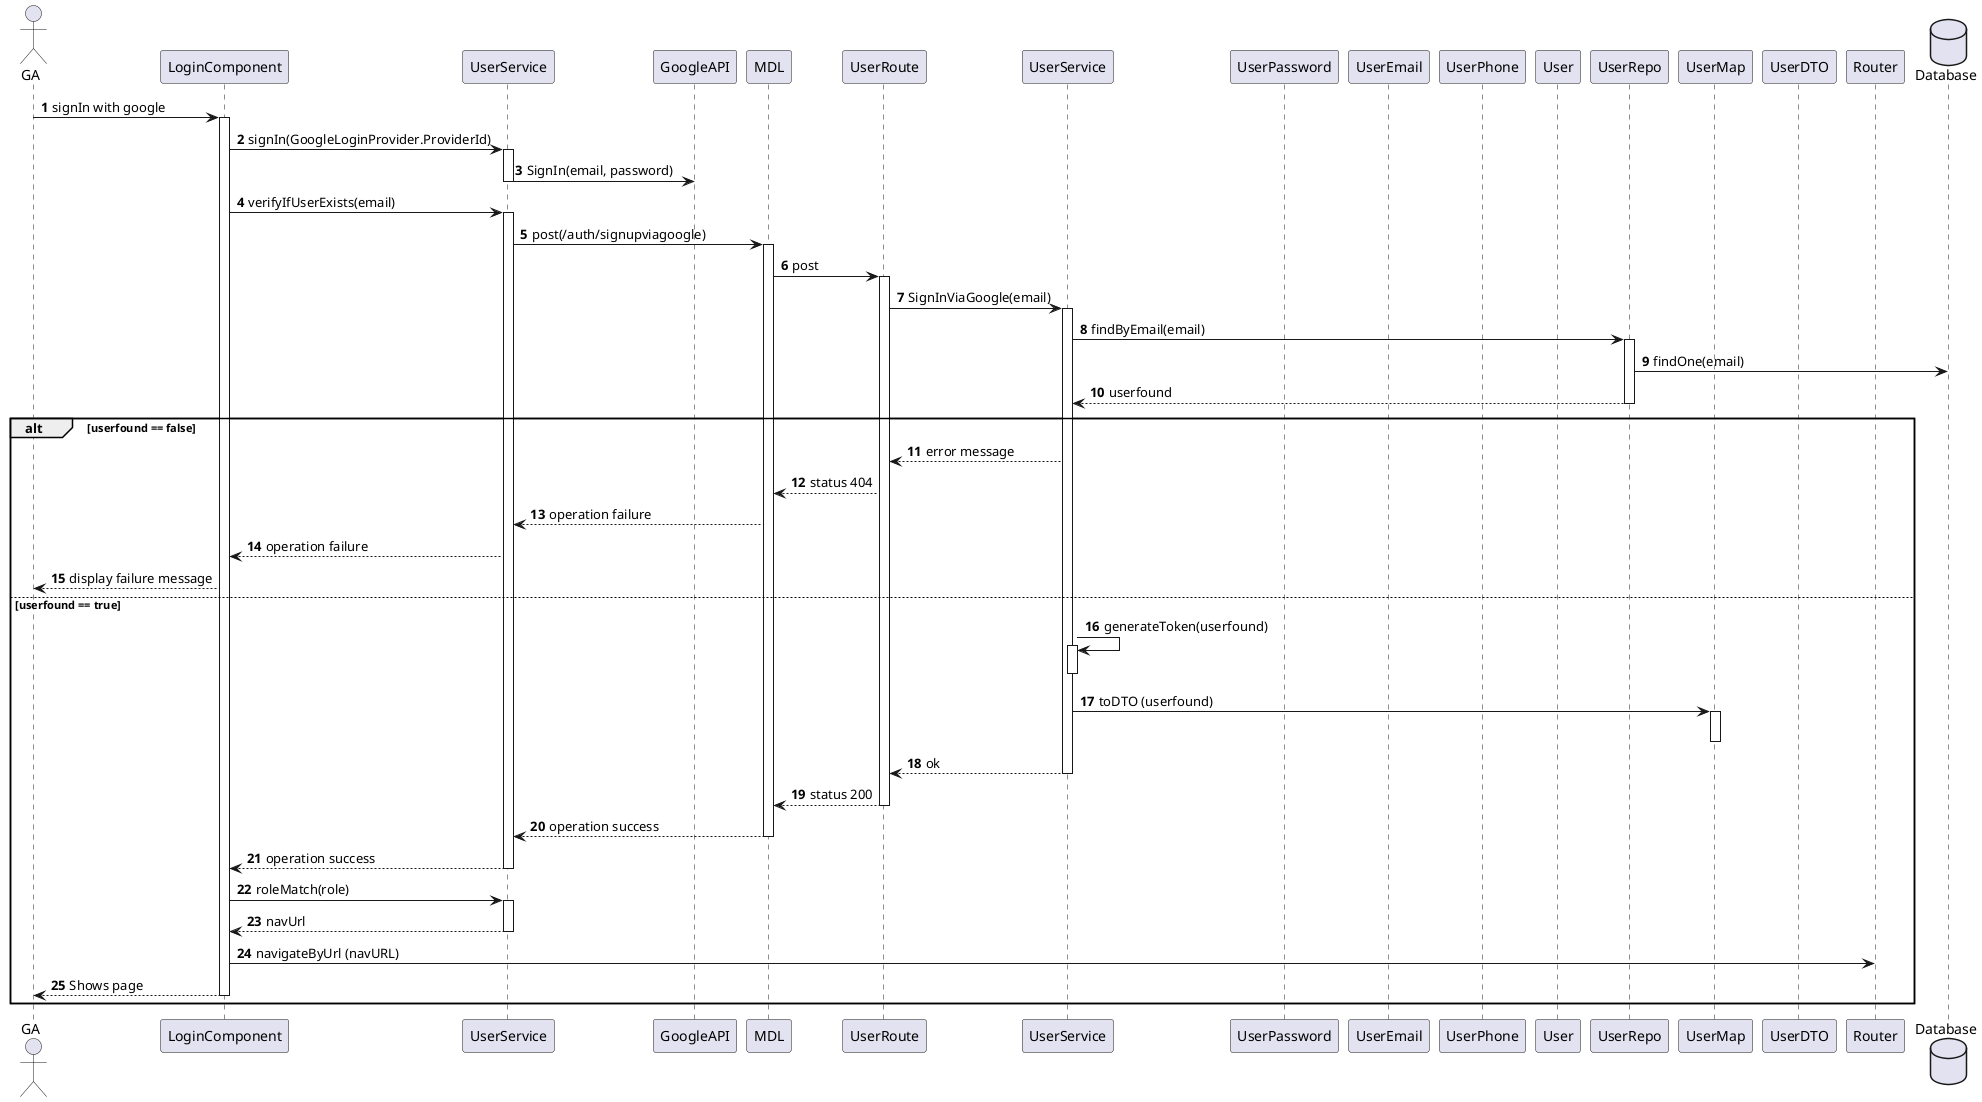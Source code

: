 @startuml

autonumber
actor "GA" as GA
participant "LoginComponent" as COMP
participant "UserService" as SS
participant "GoogleAPI" as GoogleAPI
participant "MDL" as MDL
participant "UserRoute" as ROUTE
participant "UserService" as SERVICE

participant "UserPassword" as UserPassword
participant "UserEmail" as UserEmail
participant "UserPhone" as UserPhone
participant "User" as User
participant "UserRepo" as REPO
participant "UserMap" as MAP
participant "UserDTO" as DTO
participant "Router" as ROUTER


database "Database" as DB

GA-> COMP : signIn with google
activate COMP
COMP -> SS : signIn(GoogleLoginProvider.ProviderId)
activate SS
SS -> GoogleAPI : SignIn(email, password)
deactivate SS
COMP -> SS : verifyIfUserExists(email)
activate SS
SS -> MDL : post(/auth/signupviagoogle)
activate MDL
MDL -> ROUTE : post
activate ROUTE
ROUTE -> SERVICE : SignInViaGoogle(email)
activate SERVICE
SERVICE -> REPO : findByEmail(email)
activate REPO
REPO -> DB : findOne(email)
REPO --> SERVICE : userfound
deactivate REPO
alt userfound == false
SERVICE -->ROUTE : error message
MDL <-- ROUTE : status 404
SS <-- MDL : operation failure
COMP <-- SS : operation failure
GA<-- COMP : display failure message
else userfound == true

SERVICE -> SERVICE : generateToken(userfound)
activate SERVICE
deactivate SERVICE
SERVICE -> MAP : toDTO (userfound)
activate MAP
deactivate MAP

SERVICE --> ROUTE : ok

deactivate SERVICE

ROUTE --> MDL : status 200
deactivate ROUTE

MDL --> SS : operation success
deactivate MDL
COMP <-- SS : operation success
deactivate SS
deactivate MDL
COMP -> SS : roleMatch(role)
activate SS
SS --> COMP : navUrl
deactivate SS
COMP -> ROUTER : navigateByUrl (navURL)
GA<-- COMP : Shows page
deactivate COMP

end


@enduml